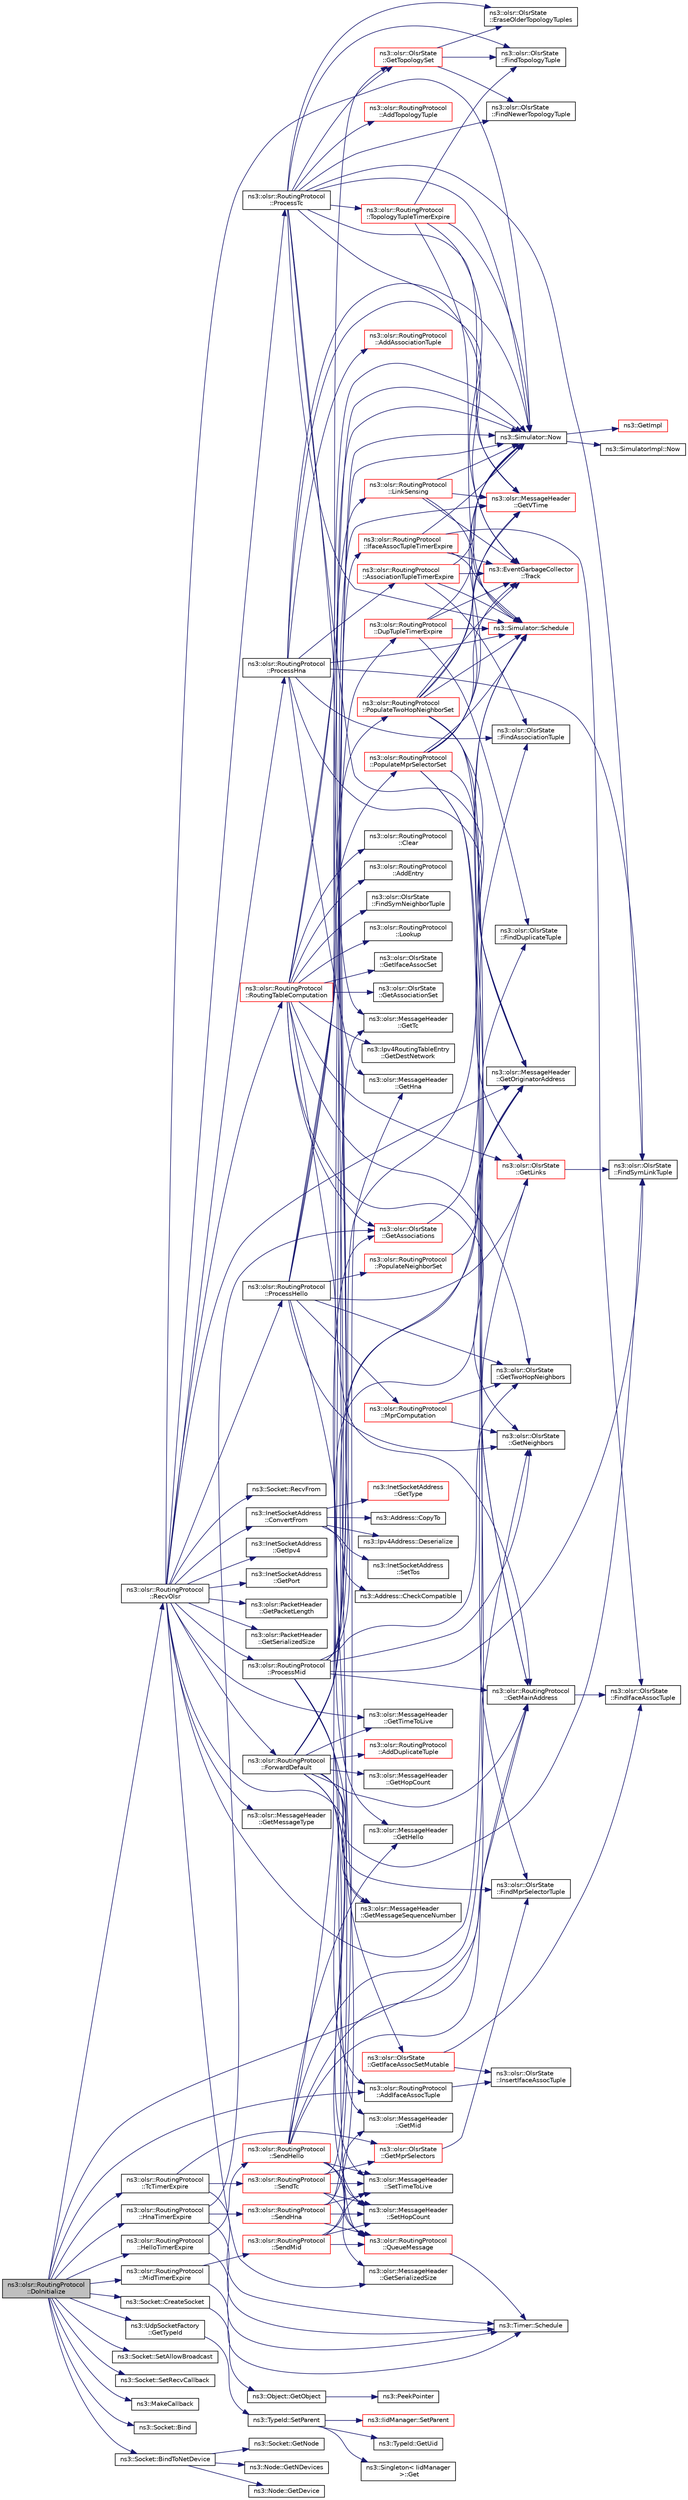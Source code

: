 digraph "ns3::olsr::RoutingProtocol::DoInitialize"
{
  edge [fontname="Helvetica",fontsize="10",labelfontname="Helvetica",labelfontsize="10"];
  node [fontname="Helvetica",fontsize="10",shape=record];
  rankdir="LR";
  Node1 [label="ns3::olsr::RoutingProtocol\l::DoInitialize",height=0.2,width=0.4,color="black", fillcolor="grey75", style="filled", fontcolor="black"];
  Node1 -> Node2 [color="midnightblue",fontsize="10",style="solid"];
  Node2 [label="ns3::olsr::RoutingProtocol\l::AddIfaceAssocTuple",height=0.2,width=0.4,color="black", fillcolor="white", style="filled",URL="$d6/dbb/classns3_1_1olsr_1_1RoutingProtocol.html#a727294984dac11244bf1e92baa141934",tooltip="Adds an interface association tuple to the Interface Association Set. "];
  Node2 -> Node3 [color="midnightblue",fontsize="10",style="solid"];
  Node3 [label="ns3::olsr::OlsrState\l::InsertIfaceAssocTuple",height=0.2,width=0.4,color="black", fillcolor="white", style="filled",URL="$d1/d02/classns3_1_1olsr_1_1OlsrState.html#adfa9fad0b607bb12e917b4498d1f4547"];
  Node1 -> Node4 [color="midnightblue",fontsize="10",style="solid"];
  Node4 [label="ns3::olsr::RoutingProtocol\l::GetMainAddress",height=0.2,width=0.4,color="black", fillcolor="white", style="filled",URL="$d6/dbb/classns3_1_1olsr_1_1RoutingProtocol.html#ae01451170fb389d322b33ed6d954f460",tooltip="Gets the main address associated with a given interface address. "];
  Node4 -> Node5 [color="midnightblue",fontsize="10",style="solid"];
  Node5 [label="ns3::olsr::OlsrState\l::FindIfaceAssocTuple",height=0.2,width=0.4,color="black", fillcolor="white", style="filled",URL="$d1/d02/classns3_1_1olsr_1_1OlsrState.html#a35a68caeae507605f294290967216d50"];
  Node1 -> Node6 [color="midnightblue",fontsize="10",style="solid"];
  Node6 [label="ns3::Socket::CreateSocket",height=0.2,width=0.4,color="black", fillcolor="white", style="filled",URL="$d9/df2/classns3_1_1Socket.html#ad448a62bb50ad3dbac59c879a885a8d2"];
  Node6 -> Node7 [color="midnightblue",fontsize="10",style="solid"];
  Node7 [label="ns3::Object::GetObject",height=0.2,width=0.4,color="black", fillcolor="white", style="filled",URL="$d9/d77/classns3_1_1Object.html#a13e18c00017096c8381eb651d5bd0783"];
  Node7 -> Node8 [color="midnightblue",fontsize="10",style="solid"];
  Node8 [label="ns3::PeekPointer",height=0.2,width=0.4,color="black", fillcolor="white", style="filled",URL="$d7/d2e/namespacens3.html#af2a7557fe9afdd98d8f6f8f6e412cf5a"];
  Node1 -> Node9 [color="midnightblue",fontsize="10",style="solid"];
  Node9 [label="ns3::UdpSocketFactory\l::GetTypeId",height=0.2,width=0.4,color="black", fillcolor="white", style="filled",URL="$d4/d5a/classns3_1_1UdpSocketFactory.html#ad5b47e944de8861e3dc2b6de1ccbdf5b",tooltip="Get the type ID. "];
  Node9 -> Node10 [color="midnightblue",fontsize="10",style="solid"];
  Node10 [label="ns3::TypeId::SetParent",height=0.2,width=0.4,color="black", fillcolor="white", style="filled",URL="$d6/d11/classns3_1_1TypeId.html#abaaca67ab7d2471067e7c275df0f7309"];
  Node10 -> Node11 [color="midnightblue",fontsize="10",style="solid"];
  Node11 [label="ns3::TypeId::GetUid",height=0.2,width=0.4,color="black", fillcolor="white", style="filled",URL="$d6/d11/classns3_1_1TypeId.html#acd3e41de6340d06299f4fd63e2ed8da0"];
  Node10 -> Node12 [color="midnightblue",fontsize="10",style="solid"];
  Node12 [label="ns3::Singleton\< IidManager\l \>::Get",height=0.2,width=0.4,color="black", fillcolor="white", style="filled",URL="$d8/d77/classns3_1_1Singleton.html#a80a2cd3c25a27ea72add7a9f7a141ffa"];
  Node10 -> Node13 [color="midnightblue",fontsize="10",style="solid"];
  Node13 [label="ns3::IidManager::SetParent",height=0.2,width=0.4,color="red", fillcolor="white", style="filled",URL="$d4/d1c/classns3_1_1IidManager.html#a4042931260554c907699367b6811426f"];
  Node1 -> Node14 [color="midnightblue",fontsize="10",style="solid"];
  Node14 [label="ns3::Socket::SetAllowBroadcast",height=0.2,width=0.4,color="black", fillcolor="white", style="filled",URL="$d9/df2/classns3_1_1Socket.html#a32b4fa27b732a63207c8d9054a817ed5",tooltip="Configure whether broadcast datagram transmissions are allowed. "];
  Node1 -> Node15 [color="midnightblue",fontsize="10",style="solid"];
  Node15 [label="ns3::Socket::SetRecvCallback",height=0.2,width=0.4,color="black", fillcolor="white", style="filled",URL="$d9/df2/classns3_1_1Socket.html#a243f7835ef1a85f9270fd3577e3a40da",tooltip="Notify application when new data is available to be read. "];
  Node1 -> Node16 [color="midnightblue",fontsize="10",style="solid"];
  Node16 [label="ns3::MakeCallback",height=0.2,width=0.4,color="black", fillcolor="white", style="filled",URL="$dd/de0/group__makecallbackmemptr.html#ga9376283685aa99d204048d6a4b7610a4"];
  Node1 -> Node17 [color="midnightblue",fontsize="10",style="solid"];
  Node17 [label="ns3::olsr::RoutingProtocol\l::RecvOlsr",height=0.2,width=0.4,color="black", fillcolor="white", style="filled",URL="$d6/dbb/classns3_1_1olsr_1_1RoutingProtocol.html#afa449e39488b5c03609960e66553490e"];
  Node17 -> Node18 [color="midnightblue",fontsize="10",style="solid"];
  Node18 [label="ns3::Socket::RecvFrom",height=0.2,width=0.4,color="black", fillcolor="white", style="filled",URL="$d9/df2/classns3_1_1Socket.html#af22378d7af9a2745a9eada20210da215",tooltip="Read a single packet from the socket and retrieve the sender address. "];
  Node17 -> Node19 [color="midnightblue",fontsize="10",style="solid"];
  Node19 [label="ns3::InetSocketAddress\l::ConvertFrom",height=0.2,width=0.4,color="black", fillcolor="white", style="filled",URL="$d0/dfc/classns3_1_1InetSocketAddress.html#ade776b1109e7b9a7be0b22ced49931e3",tooltip="Returns an InetSocketAddress which corresponds to the input Address. "];
  Node19 -> Node20 [color="midnightblue",fontsize="10",style="solid"];
  Node20 [label="ns3::Address::CheckCompatible",height=0.2,width=0.4,color="black", fillcolor="white", style="filled",URL="$d2/d5f/classns3_1_1Address.html#a38688466338cf075e21fe45f7207c51f"];
  Node19 -> Node21 [color="midnightblue",fontsize="10",style="solid"];
  Node21 [label="ns3::InetSocketAddress\l::GetType",height=0.2,width=0.4,color="red", fillcolor="white", style="filled",URL="$d0/dfc/classns3_1_1InetSocketAddress.html#ae194de8f5f1884e3b755179891d20bba",tooltip="Get the underlying address type (automatically assigned). "];
  Node19 -> Node22 [color="midnightblue",fontsize="10",style="solid"];
  Node22 [label="ns3::Address::CopyTo",height=0.2,width=0.4,color="black", fillcolor="white", style="filled",URL="$d2/d5f/classns3_1_1Address.html#a6d2f5089f145dc5ce1e20abc263d511d",tooltip="Copy the address bytes into a buffer. "];
  Node19 -> Node23 [color="midnightblue",fontsize="10",style="solid"];
  Node23 [label="ns3::Ipv4Address::Deserialize",height=0.2,width=0.4,color="black", fillcolor="white", style="filled",URL="$de/d55/classns3_1_1Ipv4Address.html#ac6e205258d95465ce51c148e51590760"];
  Node19 -> Node24 [color="midnightblue",fontsize="10",style="solid"];
  Node24 [label="ns3::InetSocketAddress\l::SetTos",height=0.2,width=0.4,color="black", fillcolor="white", style="filled",URL="$d0/dfc/classns3_1_1InetSocketAddress.html#a574001030dfb21d2963b2b4da081889d"];
  Node17 -> Node25 [color="midnightblue",fontsize="10",style="solid"];
  Node25 [label="ns3::InetSocketAddress\l::GetIpv4",height=0.2,width=0.4,color="black", fillcolor="white", style="filled",URL="$d0/dfc/classns3_1_1InetSocketAddress.html#a925d5288448467062884ce0363a63658"];
  Node17 -> Node26 [color="midnightblue",fontsize="10",style="solid"];
  Node26 [label="ns3::InetSocketAddress\l::GetPort",height=0.2,width=0.4,color="black", fillcolor="white", style="filled",URL="$d0/dfc/classns3_1_1InetSocketAddress.html#ac1d62cfd1075b36df273b382c5bd3e14"];
  Node17 -> Node27 [color="midnightblue",fontsize="10",style="solid"];
  Node27 [label="ns3::olsr::PacketHeader\l::GetPacketLength",height=0.2,width=0.4,color="black", fillcolor="white", style="filled",URL="$d1/dc3/classns3_1_1olsr_1_1PacketHeader.html#a20586d2cda90b9a145ac3d8f4c9d7dd0"];
  Node17 -> Node28 [color="midnightblue",fontsize="10",style="solid"];
  Node28 [label="ns3::olsr::PacketHeader\l::GetSerializedSize",height=0.2,width=0.4,color="black", fillcolor="white", style="filled",URL="$d1/dc3/classns3_1_1olsr_1_1PacketHeader.html#a58cc1688d4066443fc35384877dc79da"];
  Node17 -> Node29 [color="midnightblue",fontsize="10",style="solid"];
  Node29 [label="ns3::olsr::MessageHeader\l::GetSerializedSize",height=0.2,width=0.4,color="black", fillcolor="white", style="filled",URL="$d3/db7/classns3_1_1olsr_1_1MessageHeader.html#a37bd1eab7a239630524908b49f237313"];
  Node17 -> Node30 [color="midnightblue",fontsize="10",style="solid"];
  Node30 [label="ns3::olsr::MessageHeader\l::GetMessageType",height=0.2,width=0.4,color="black", fillcolor="white", style="filled",URL="$d3/db7/classns3_1_1olsr_1_1MessageHeader.html#af8c5ea03e22de1daaa3a9387f2e4c6bc"];
  Node17 -> Node31 [color="midnightblue",fontsize="10",style="solid"];
  Node31 [label="ns3::olsr::MessageHeader\l::GetTimeToLive",height=0.2,width=0.4,color="black", fillcolor="white", style="filled",URL="$d3/db7/classns3_1_1olsr_1_1MessageHeader.html#a44081946d19ba6a67f0c259bdee41522"];
  Node17 -> Node32 [color="midnightblue",fontsize="10",style="solid"];
  Node32 [label="ns3::olsr::MessageHeader\l::GetOriginatorAddress",height=0.2,width=0.4,color="black", fillcolor="white", style="filled",URL="$d3/db7/classns3_1_1olsr_1_1MessageHeader.html#a5d51b2366837c88813d615c02a9093be"];
  Node17 -> Node33 [color="midnightblue",fontsize="10",style="solid"];
  Node33 [label="ns3::olsr::OlsrState\l::FindDuplicateTuple",height=0.2,width=0.4,color="black", fillcolor="white", style="filled",URL="$d1/d02/classns3_1_1olsr_1_1OlsrState.html#ab00d5bb24a075329d19cf44af31524d1"];
  Node17 -> Node34 [color="midnightblue",fontsize="10",style="solid"];
  Node34 [label="ns3::olsr::MessageHeader\l::GetMessageSequenceNumber",height=0.2,width=0.4,color="black", fillcolor="white", style="filled",URL="$d3/db7/classns3_1_1olsr_1_1MessageHeader.html#a6929fef15c2e8ddbd17fb1b24253f43e"];
  Node17 -> Node35 [color="midnightblue",fontsize="10",style="solid"];
  Node35 [label="ns3::Simulator::Now",height=0.2,width=0.4,color="black", fillcolor="white", style="filled",URL="$d7/deb/classns3_1_1Simulator.html#ac3178fa975b419f7875e7105be122800"];
  Node35 -> Node36 [color="midnightblue",fontsize="10",style="solid"];
  Node36 [label="ns3::GetImpl",height=0.2,width=0.4,color="red", fillcolor="white", style="filled",URL="$d4/d8b/group__simulator.html#ga42eb4eddad41528d4d99794a3dae3fd0",tooltip="Get the SimulatorImpl singleton. "];
  Node35 -> Node37 [color="midnightblue",fontsize="10",style="solid"];
  Node37 [label="ns3::SimulatorImpl::Now",height=0.2,width=0.4,color="black", fillcolor="white", style="filled",URL="$d2/d19/classns3_1_1SimulatorImpl.html#aa516c50060846adc6fd316e83ef0797c"];
  Node17 -> Node38 [color="midnightblue",fontsize="10",style="solid"];
  Node38 [label="ns3::olsr::RoutingProtocol\l::ProcessHello",height=0.2,width=0.4,color="black", fillcolor="white", style="filled",URL="$d6/dbb/classns3_1_1olsr_1_1RoutingProtocol.html#a9518c29e8994234ead40d408498237ce",tooltip="Processes a HELLO message following {3626} specification. "];
  Node38 -> Node39 [color="midnightblue",fontsize="10",style="solid"];
  Node39 [label="ns3::olsr::MessageHeader\l::GetHello",height=0.2,width=0.4,color="black", fillcolor="white", style="filled",URL="$d3/db7/classns3_1_1olsr_1_1MessageHeader.html#a2790f1e5dacd87e358cf9ee9e8725dc5"];
  Node38 -> Node40 [color="midnightblue",fontsize="10",style="solid"];
  Node40 [label="ns3::olsr::RoutingProtocol\l::LinkSensing",height=0.2,width=0.4,color="red", fillcolor="white", style="filled",URL="$d6/dbb/classns3_1_1olsr_1_1RoutingProtocol.html#a2a23a0fd6fa714fef6613afd3f5bc1d2",tooltip="Updates Link Set according to a new received HELLO message (following {3626} specification). Neighbor Set is also updated if needed. "];
  Node40 -> Node35 [color="midnightblue",fontsize="10",style="solid"];
  Node40 -> Node41 [color="midnightblue",fontsize="10",style="solid"];
  Node41 [label="ns3::olsr::MessageHeader\l::GetVTime",height=0.2,width=0.4,color="red", fillcolor="white", style="filled",URL="$d3/db7/classns3_1_1olsr_1_1MessageHeader.html#a8fd4d4a40d2ca38b7029b90877afd8c2"];
  Node40 -> Node42 [color="midnightblue",fontsize="10",style="solid"];
  Node42 [label="ns3::EventGarbageCollector\l::Track",height=0.2,width=0.4,color="red", fillcolor="white", style="filled",URL="$df/d4e/classns3_1_1EventGarbageCollector.html#a4f26a1f6e9a09e648eb31b46acd85144",tooltip="Tracks a new event. "];
  Node40 -> Node43 [color="midnightblue",fontsize="10",style="solid"];
  Node43 [label="ns3::Simulator::Schedule",height=0.2,width=0.4,color="red", fillcolor="white", style="filled",URL="$d7/deb/classns3_1_1Simulator.html#a671882c894a08af4a5e91181bf1eec13"];
  Node38 -> Node44 [color="midnightblue",fontsize="10",style="solid"];
  Node44 [label="ns3::olsr::OlsrState\l::GetLinks",height=0.2,width=0.4,color="red", fillcolor="white", style="filled",URL="$d1/d02/classns3_1_1olsr_1_1OlsrState.html#a1d8f1a95165973f05e3fd1ff0d76fbda"];
  Node44 -> Node45 [color="midnightblue",fontsize="10",style="solid"];
  Node45 [label="ns3::olsr::OlsrState\l::FindSymLinkTuple",height=0.2,width=0.4,color="black", fillcolor="white", style="filled",URL="$d1/d02/classns3_1_1olsr_1_1OlsrState.html#a5005529fbbd5fa4a015591a93d715890"];
  Node38 -> Node35 [color="midnightblue",fontsize="10",style="solid"];
  Node38 -> Node46 [color="midnightblue",fontsize="10",style="solid"];
  Node46 [label="ns3::olsr::OlsrState\l::GetNeighbors",height=0.2,width=0.4,color="black", fillcolor="white", style="filled",URL="$d1/d02/classns3_1_1olsr_1_1OlsrState.html#a82d5882ca3fdb93a9c1110c6f176c03c"];
  Node38 -> Node47 [color="midnightblue",fontsize="10",style="solid"];
  Node47 [label="ns3::olsr::RoutingProtocol\l::PopulateNeighborSet",height=0.2,width=0.4,color="red", fillcolor="white", style="filled",URL="$d6/dbb/classns3_1_1olsr_1_1RoutingProtocol.html#a9a9cccf9682782a0b95539862b4e6b53",tooltip="Updates the Neighbor Set according to the information contained in a new received HELLO message (foll..."];
  Node47 -> Node32 [color="midnightblue",fontsize="10",style="solid"];
  Node38 -> Node48 [color="midnightblue",fontsize="10",style="solid"];
  Node48 [label="ns3::olsr::RoutingProtocol\l::PopulateTwoHopNeighborSet",height=0.2,width=0.4,color="red", fillcolor="white", style="filled",URL="$d6/dbb/classns3_1_1olsr_1_1RoutingProtocol.html#a4a8eb48c32cebfa630bb7168882faa26",tooltip="Updates the 2-hop Neighbor Set according to the information contained in a new received HELLO message..."];
  Node48 -> Node35 [color="midnightblue",fontsize="10",style="solid"];
  Node48 -> Node44 [color="midnightblue",fontsize="10",style="solid"];
  Node48 -> Node4 [color="midnightblue",fontsize="10",style="solid"];
  Node48 -> Node32 [color="midnightblue",fontsize="10",style="solid"];
  Node48 -> Node41 [color="midnightblue",fontsize="10",style="solid"];
  Node48 -> Node42 [color="midnightblue",fontsize="10",style="solid"];
  Node48 -> Node43 [color="midnightblue",fontsize="10",style="solid"];
  Node38 -> Node49 [color="midnightblue",fontsize="10",style="solid"];
  Node49 [label="ns3::olsr::OlsrState\l::GetTwoHopNeighbors",height=0.2,width=0.4,color="black", fillcolor="white", style="filled",URL="$d1/d02/classns3_1_1olsr_1_1OlsrState.html#ab03738874d0d785b770beef6dc9c2e1a"];
  Node38 -> Node50 [color="midnightblue",fontsize="10",style="solid"];
  Node50 [label="ns3::olsr::RoutingProtocol\l::MprComputation",height=0.2,width=0.4,color="red", fillcolor="white", style="filled",URL="$d6/dbb/classns3_1_1olsr_1_1RoutingProtocol.html#a947ab35f39d191ed51d3fbb7c1cc282c",tooltip="Computates MPR set of a node following {3626} hints. "];
  Node50 -> Node46 [color="midnightblue",fontsize="10",style="solid"];
  Node50 -> Node49 [color="midnightblue",fontsize="10",style="solid"];
  Node38 -> Node51 [color="midnightblue",fontsize="10",style="solid"];
  Node51 [label="ns3::olsr::RoutingProtocol\l::PopulateMprSelectorSet",height=0.2,width=0.4,color="red", fillcolor="white", style="filled",URL="$d6/dbb/classns3_1_1olsr_1_1RoutingProtocol.html#a56bce0e7794315308e10e5fd1343cfaf",tooltip="Updates the MPR Selector Set according to the information contained in a new received HELLO message (..."];
  Node51 -> Node35 [color="midnightblue",fontsize="10",style="solid"];
  Node51 -> Node4 [color="midnightblue",fontsize="10",style="solid"];
  Node51 -> Node52 [color="midnightblue",fontsize="10",style="solid"];
  Node52 [label="ns3::olsr::OlsrState\l::FindMprSelectorTuple",height=0.2,width=0.4,color="black", fillcolor="white", style="filled",URL="$d1/d02/classns3_1_1olsr_1_1OlsrState.html#a81bb1e9642f6b840094d199d3654b984"];
  Node51 -> Node32 [color="midnightblue",fontsize="10",style="solid"];
  Node51 -> Node41 [color="midnightblue",fontsize="10",style="solid"];
  Node51 -> Node42 [color="midnightblue",fontsize="10",style="solid"];
  Node51 -> Node43 [color="midnightblue",fontsize="10",style="solid"];
  Node17 -> Node53 [color="midnightblue",fontsize="10",style="solid"];
  Node53 [label="ns3::olsr::RoutingProtocol\l::ProcessTc",height=0.2,width=0.4,color="black", fillcolor="white", style="filled",URL="$d6/dbb/classns3_1_1olsr_1_1RoutingProtocol.html#a5087b5cbf87313f1073341aebc9ced27",tooltip="Processes a TC message following {3626} specification. "];
  Node53 -> Node54 [color="midnightblue",fontsize="10",style="solid"];
  Node54 [label="ns3::olsr::MessageHeader\l::GetTc",height=0.2,width=0.4,color="black", fillcolor="white", style="filled",URL="$d3/db7/classns3_1_1olsr_1_1MessageHeader.html#a468581c0f6cf0056a096c020cb6db604"];
  Node53 -> Node35 [color="midnightblue",fontsize="10",style="solid"];
  Node53 -> Node45 [color="midnightblue",fontsize="10",style="solid"];
  Node53 -> Node55 [color="midnightblue",fontsize="10",style="solid"];
  Node55 [label="ns3::olsr::OlsrState\l::FindNewerTopologyTuple",height=0.2,width=0.4,color="black", fillcolor="white", style="filled",URL="$d1/d02/classns3_1_1olsr_1_1OlsrState.html#a6d2971e517b703daede2df48ff3ece15"];
  Node53 -> Node32 [color="midnightblue",fontsize="10",style="solid"];
  Node53 -> Node56 [color="midnightblue",fontsize="10",style="solid"];
  Node56 [label="ns3::olsr::OlsrState\l::EraseOlderTopologyTuples",height=0.2,width=0.4,color="black", fillcolor="white", style="filled",URL="$d1/d02/classns3_1_1olsr_1_1OlsrState.html#ae5a0a2833e66d8e0df0315502e2d7acb"];
  Node53 -> Node57 [color="midnightblue",fontsize="10",style="solid"];
  Node57 [label="ns3::olsr::OlsrState\l::FindTopologyTuple",height=0.2,width=0.4,color="black", fillcolor="white", style="filled",URL="$d1/d02/classns3_1_1olsr_1_1OlsrState.html#a9f2882a2443c4bbcaeea3e92d178b960"];
  Node53 -> Node41 [color="midnightblue",fontsize="10",style="solid"];
  Node53 -> Node58 [color="midnightblue",fontsize="10",style="solid"];
  Node58 [label="ns3::olsr::RoutingProtocol\l::AddTopologyTuple",height=0.2,width=0.4,color="red", fillcolor="white", style="filled",URL="$d6/dbb/classns3_1_1olsr_1_1RoutingProtocol.html#a4c151dc96f3b7208d03be261a2ada627",tooltip="Adds a topology tuple to the Topology Set. "];
  Node53 -> Node42 [color="midnightblue",fontsize="10",style="solid"];
  Node53 -> Node43 [color="midnightblue",fontsize="10",style="solid"];
  Node53 -> Node59 [color="midnightblue",fontsize="10",style="solid"];
  Node59 [label="ns3::olsr::RoutingProtocol\l::TopologyTupleTimerExpire",height=0.2,width=0.4,color="red", fillcolor="white", style="filled",URL="$d6/dbb/classns3_1_1olsr_1_1RoutingProtocol.html#a9200f9b5d45ca2eacf92027ca0355182",tooltip="Removes topology tuple_ if expired. Else the timer is rescheduled to expire at tuple_->time(). "];
  Node59 -> Node57 [color="midnightblue",fontsize="10",style="solid"];
  Node59 -> Node35 [color="midnightblue",fontsize="10",style="solid"];
  Node59 -> Node42 [color="midnightblue",fontsize="10",style="solid"];
  Node59 -> Node43 [color="midnightblue",fontsize="10",style="solid"];
  Node53 -> Node60 [color="midnightblue",fontsize="10",style="solid"];
  Node60 [label="ns3::olsr::OlsrState\l::GetTopologySet",height=0.2,width=0.4,color="red", fillcolor="white", style="filled",URL="$d1/d02/classns3_1_1olsr_1_1OlsrState.html#a2ca307d08ead8410b13ab05ec073b45a"];
  Node60 -> Node57 [color="midnightblue",fontsize="10",style="solid"];
  Node60 -> Node55 [color="midnightblue",fontsize="10",style="solid"];
  Node60 -> Node56 [color="midnightblue",fontsize="10",style="solid"];
  Node17 -> Node61 [color="midnightblue",fontsize="10",style="solid"];
  Node61 [label="ns3::olsr::RoutingProtocol\l::ProcessMid",height=0.2,width=0.4,color="black", fillcolor="white", style="filled",URL="$d6/dbb/classns3_1_1olsr_1_1RoutingProtocol.html#a88dd2a9e226e50034c548787d9d529f3",tooltip="Processes a MID message following {3626} specification. "];
  Node61 -> Node62 [color="midnightblue",fontsize="10",style="solid"];
  Node62 [label="ns3::olsr::MessageHeader\l::GetMid",height=0.2,width=0.4,color="black", fillcolor="white", style="filled",URL="$d3/db7/classns3_1_1olsr_1_1MessageHeader.html#adac2777d37a493ffc7b1622f3d9fe566"];
  Node61 -> Node35 [color="midnightblue",fontsize="10",style="solid"];
  Node61 -> Node45 [color="midnightblue",fontsize="10",style="solid"];
  Node61 -> Node63 [color="midnightblue",fontsize="10",style="solid"];
  Node63 [label="ns3::olsr::OlsrState\l::GetIfaceAssocSetMutable",height=0.2,width=0.4,color="red", fillcolor="white", style="filled",URL="$d1/d02/classns3_1_1olsr_1_1OlsrState.html#aff6a1f0bac684ac28ea0bed037cc7ef2"];
  Node63 -> Node5 [color="midnightblue",fontsize="10",style="solid"];
  Node63 -> Node3 [color="midnightblue",fontsize="10",style="solid"];
  Node61 -> Node32 [color="midnightblue",fontsize="10",style="solid"];
  Node61 -> Node41 [color="midnightblue",fontsize="10",style="solid"];
  Node61 -> Node2 [color="midnightblue",fontsize="10",style="solid"];
  Node61 -> Node43 [color="midnightblue",fontsize="10",style="solid"];
  Node61 -> Node64 [color="midnightblue",fontsize="10",style="solid"];
  Node64 [label="ns3::olsr::RoutingProtocol\l::IfaceAssocTupleTimerExpire",height=0.2,width=0.4,color="red", fillcolor="white", style="filled",URL="$d6/dbb/classns3_1_1olsr_1_1RoutingProtocol.html#af93aa9d349c1be0aef8401d2e4189d4c",tooltip="Removes interface association tuple_ if expired. Else the timer is rescheduled to expire at tuple_->t..."];
  Node64 -> Node5 [color="midnightblue",fontsize="10",style="solid"];
  Node64 -> Node35 [color="midnightblue",fontsize="10",style="solid"];
  Node64 -> Node42 [color="midnightblue",fontsize="10",style="solid"];
  Node64 -> Node43 [color="midnightblue",fontsize="10",style="solid"];
  Node61 -> Node46 [color="midnightblue",fontsize="10",style="solid"];
  Node61 -> Node4 [color="midnightblue",fontsize="10",style="solid"];
  Node61 -> Node49 [color="midnightblue",fontsize="10",style="solid"];
  Node17 -> Node65 [color="midnightblue",fontsize="10",style="solid"];
  Node65 [label="ns3::olsr::RoutingProtocol\l::ProcessHna",height=0.2,width=0.4,color="black", fillcolor="white", style="filled",URL="$d6/dbb/classns3_1_1olsr_1_1RoutingProtocol.html#ab384b31d2faae5b64952052a7eb4eed2",tooltip="Processes a HNA message following {3626} specification. "];
  Node65 -> Node66 [color="midnightblue",fontsize="10",style="solid"];
  Node66 [label="ns3::olsr::MessageHeader\l::GetHna",height=0.2,width=0.4,color="black", fillcolor="white", style="filled",URL="$d3/db7/classns3_1_1olsr_1_1MessageHeader.html#ad3d78aa0e85df2e1a8a62abe280049ff"];
  Node65 -> Node35 [color="midnightblue",fontsize="10",style="solid"];
  Node65 -> Node45 [color="midnightblue",fontsize="10",style="solid"];
  Node65 -> Node67 [color="midnightblue",fontsize="10",style="solid"];
  Node67 [label="ns3::olsr::OlsrState\l::FindAssociationTuple",height=0.2,width=0.4,color="black", fillcolor="white", style="filled",URL="$d1/d02/classns3_1_1olsr_1_1OlsrState.html#aa399ca44ad27907342350710d1904b84"];
  Node65 -> Node32 [color="midnightblue",fontsize="10",style="solid"];
  Node65 -> Node41 [color="midnightblue",fontsize="10",style="solid"];
  Node65 -> Node68 [color="midnightblue",fontsize="10",style="solid"];
  Node68 [label="ns3::olsr::RoutingProtocol\l::AddAssociationTuple",height=0.2,width=0.4,color="red", fillcolor="white", style="filled",URL="$d6/dbb/classns3_1_1olsr_1_1RoutingProtocol.html#ad6e926e46d787847b63433a0b9072553",tooltip="Adds a host network association tuple to the Association Set. "];
  Node65 -> Node43 [color="midnightblue",fontsize="10",style="solid"];
  Node65 -> Node69 [color="midnightblue",fontsize="10",style="solid"];
  Node69 [label="ns3::olsr::RoutingProtocol\l::AssociationTupleTimerExpire",height=0.2,width=0.4,color="red", fillcolor="white", style="filled",URL="$d6/dbb/classns3_1_1olsr_1_1RoutingProtocol.html#a60b5814cf05807e207ac9ebe1f6d90b6",tooltip="Removes association tuple_ if expired. Else timer is rescheduled to expire at tuple_->time(). "];
  Node69 -> Node67 [color="midnightblue",fontsize="10",style="solid"];
  Node69 -> Node35 [color="midnightblue",fontsize="10",style="solid"];
  Node69 -> Node42 [color="midnightblue",fontsize="10",style="solid"];
  Node69 -> Node43 [color="midnightblue",fontsize="10",style="solid"];
  Node17 -> Node70 [color="midnightblue",fontsize="10",style="solid"];
  Node70 [label="ns3::olsr::RoutingProtocol\l::ForwardDefault",height=0.2,width=0.4,color="black", fillcolor="white", style="filled",URL="$d6/dbb/classns3_1_1olsr_1_1RoutingProtocol.html#ac918fb6674847bee76fedaf16e15ba44",tooltip="OLSR&#39;s default forwarding algorithm. "];
  Node70 -> Node35 [color="midnightblue",fontsize="10",style="solid"];
  Node70 -> Node45 [color="midnightblue",fontsize="10",style="solid"];
  Node70 -> Node32 [color="midnightblue",fontsize="10",style="solid"];
  Node70 -> Node31 [color="midnightblue",fontsize="10",style="solid"];
  Node70 -> Node52 [color="midnightblue",fontsize="10",style="solid"];
  Node70 -> Node4 [color="midnightblue",fontsize="10",style="solid"];
  Node70 -> Node71 [color="midnightblue",fontsize="10",style="solid"];
  Node71 [label="ns3::olsr::MessageHeader\l::SetTimeToLive",height=0.2,width=0.4,color="black", fillcolor="white", style="filled",URL="$d3/db7/classns3_1_1olsr_1_1MessageHeader.html#ad3d378b9f0d2f6f2aaa7f506d435b128"];
  Node70 -> Node72 [color="midnightblue",fontsize="10",style="solid"];
  Node72 [label="ns3::olsr::MessageHeader\l::SetHopCount",height=0.2,width=0.4,color="black", fillcolor="white", style="filled",URL="$d3/db7/classns3_1_1olsr_1_1MessageHeader.html#a1af1283fd682d7d821b6f0f5545aa628"];
  Node70 -> Node73 [color="midnightblue",fontsize="10",style="solid"];
  Node73 [label="ns3::olsr::MessageHeader\l::GetHopCount",height=0.2,width=0.4,color="black", fillcolor="white", style="filled",URL="$d3/db7/classns3_1_1olsr_1_1MessageHeader.html#a9f16c98696939e4396701937f86341a6"];
  Node70 -> Node74 [color="midnightblue",fontsize="10",style="solid"];
  Node74 [label="ns3::olsr::RoutingProtocol\l::QueueMessage",height=0.2,width=0.4,color="red", fillcolor="white", style="filled",URL="$d6/dbb/classns3_1_1olsr_1_1RoutingProtocol.html#a206c7c0bba382cba1ac50d11a7df88f3",tooltip="Enques an OLSR message which will be sent with a delay of (0, delay]. "];
  Node74 -> Node75 [color="midnightblue",fontsize="10",style="solid"];
  Node75 [label="ns3::Timer::Schedule",height=0.2,width=0.4,color="black", fillcolor="white", style="filled",URL="$d0/d3e/classns3_1_1Timer.html#ac3345d696887578f518b19f359f7f94b"];
  Node70 -> Node34 [color="midnightblue",fontsize="10",style="solid"];
  Node70 -> Node76 [color="midnightblue",fontsize="10",style="solid"];
  Node76 [label="ns3::olsr::RoutingProtocol\l::AddDuplicateTuple",height=0.2,width=0.4,color="red", fillcolor="white", style="filled",URL="$d6/dbb/classns3_1_1olsr_1_1RoutingProtocol.html#ad863ed4e771bfe7ee021892ddacd2691",tooltip="Adds a duplicate tuple to the Duplicate Set. "];
  Node70 -> Node43 [color="midnightblue",fontsize="10",style="solid"];
  Node70 -> Node77 [color="midnightblue",fontsize="10",style="solid"];
  Node77 [label="ns3::olsr::RoutingProtocol\l::DupTupleTimerExpire",height=0.2,width=0.4,color="red", fillcolor="white", style="filled",URL="$d6/dbb/classns3_1_1olsr_1_1RoutingProtocol.html#a78f4aad4a5597ab60fa913e917eabbec",tooltip="Removes tuple if expired. Else timer is rescheduled to expire at tuple.expirationTime. "];
  Node77 -> Node33 [color="midnightblue",fontsize="10",style="solid"];
  Node77 -> Node35 [color="midnightblue",fontsize="10",style="solid"];
  Node77 -> Node42 [color="midnightblue",fontsize="10",style="solid"];
  Node77 -> Node43 [color="midnightblue",fontsize="10",style="solid"];
  Node17 -> Node78 [color="midnightblue",fontsize="10",style="solid"];
  Node78 [label="ns3::olsr::RoutingProtocol\l::RoutingTableComputation",height=0.2,width=0.4,color="red", fillcolor="white", style="filled",URL="$d6/dbb/classns3_1_1olsr_1_1RoutingProtocol.html#a69fcd3b690fbf6e2b46735145cecfe3e",tooltip="Creates the routing table of the node following {3626} hints. "];
  Node78 -> Node35 [color="midnightblue",fontsize="10",style="solid"];
  Node78 -> Node79 [color="midnightblue",fontsize="10",style="solid"];
  Node79 [label="ns3::olsr::RoutingProtocol\l::Clear",height=0.2,width=0.4,color="black", fillcolor="white", style="filled",URL="$d6/dbb/classns3_1_1olsr_1_1RoutingProtocol.html#a91a0babaefcd493c649fceb4fb1a2e60",tooltip="Clears the routing table and frees the memory assigned to each one of its entries. "];
  Node78 -> Node46 [color="midnightblue",fontsize="10",style="solid"];
  Node78 -> Node44 [color="midnightblue",fontsize="10",style="solid"];
  Node78 -> Node4 [color="midnightblue",fontsize="10",style="solid"];
  Node78 -> Node80 [color="midnightblue",fontsize="10",style="solid"];
  Node80 [label="ns3::olsr::RoutingProtocol\l::AddEntry",height=0.2,width=0.4,color="black", fillcolor="white", style="filled",URL="$d6/dbb/classns3_1_1olsr_1_1RoutingProtocol.html#a6ddb7dd3a6584b7d88dc5a41a61b1494",tooltip="Adds a new entry into the routing table. "];
  Node78 -> Node49 [color="midnightblue",fontsize="10",style="solid"];
  Node78 -> Node81 [color="midnightblue",fontsize="10",style="solid"];
  Node81 [label="ns3::olsr::OlsrState\l::FindSymNeighborTuple",height=0.2,width=0.4,color="black", fillcolor="white", style="filled",URL="$d1/d02/classns3_1_1olsr_1_1OlsrState.html#aa26af34492ae406f145c53bd189ed7fb"];
  Node78 -> Node82 [color="midnightblue",fontsize="10",style="solid"];
  Node82 [label="ns3::olsr::RoutingProtocol\l::Lookup",height=0.2,width=0.4,color="black", fillcolor="white", style="filled",URL="$d6/dbb/classns3_1_1olsr_1_1RoutingProtocol.html#a514bf401454b233af509476fc3fd5d6b",tooltip="Looks up an entry for the specified destination address. "];
  Node78 -> Node60 [color="midnightblue",fontsize="10",style="solid"];
  Node78 -> Node83 [color="midnightblue",fontsize="10",style="solid"];
  Node83 [label="ns3::olsr::OlsrState\l::GetIfaceAssocSet",height=0.2,width=0.4,color="black", fillcolor="white", style="filled",URL="$d1/d02/classns3_1_1olsr_1_1OlsrState.html#ae2958cc39b5a1e154797ad2efe462cfb"];
  Node78 -> Node84 [color="midnightblue",fontsize="10",style="solid"];
  Node84 [label="ns3::olsr::OlsrState\l::GetAssociationSet",height=0.2,width=0.4,color="black", fillcolor="white", style="filled",URL="$d1/d02/classns3_1_1olsr_1_1OlsrState.html#acfc3b69f5b2a730cfe5501f757ec7c80"];
  Node78 -> Node85 [color="midnightblue",fontsize="10",style="solid"];
  Node85 [label="ns3::olsr::OlsrState\l::GetAssociations",height=0.2,width=0.4,color="red", fillcolor="white", style="filled",URL="$d1/d02/classns3_1_1olsr_1_1OlsrState.html#af0d7450ccc6238bb018e8f22fcaf0552"];
  Node85 -> Node67 [color="midnightblue",fontsize="10",style="solid"];
  Node78 -> Node86 [color="midnightblue",fontsize="10",style="solid"];
  Node86 [label="ns3::Ipv4RoutingTableEntry\l::GetDestNetwork",height=0.2,width=0.4,color="black", fillcolor="white", style="filled",URL="$d5/d90/classns3_1_1Ipv4RoutingTableEntry.html#a2d63422d5625e3b2ca45d7d65a903e01"];
  Node1 -> Node87 [color="midnightblue",fontsize="10",style="solid"];
  Node87 [label="ns3::Socket::Bind",height=0.2,width=0.4,color="black", fillcolor="white", style="filled",URL="$d9/df2/classns3_1_1Socket.html#ada93439a43de2028b5a8fc6621dad482",tooltip="Allocate a local endpoint for this socket. "];
  Node1 -> Node88 [color="midnightblue",fontsize="10",style="solid"];
  Node88 [label="ns3::Socket::BindToNetDevice",height=0.2,width=0.4,color="black", fillcolor="white", style="filled",URL="$d9/df2/classns3_1_1Socket.html#a9952cd10a2c8c108846027108cc9e44e",tooltip="Bind a socket to specific device. "];
  Node88 -> Node89 [color="midnightblue",fontsize="10",style="solid"];
  Node89 [label="ns3::Socket::GetNode",height=0.2,width=0.4,color="black", fillcolor="white", style="filled",URL="$d9/df2/classns3_1_1Socket.html#aba642ad4301c1df47befc0aa9afa2e48",tooltip="Return the node this socket is associated with. "];
  Node88 -> Node90 [color="midnightblue",fontsize="10",style="solid"];
  Node90 [label="ns3::Node::GetNDevices",height=0.2,width=0.4,color="black", fillcolor="white", style="filled",URL="$dd/ded/classns3_1_1Node.html#a531554d2241ba4fa1cd74e3360be6bce"];
  Node88 -> Node91 [color="midnightblue",fontsize="10",style="solid"];
  Node91 [label="ns3::Node::GetDevice",height=0.2,width=0.4,color="black", fillcolor="white", style="filled",URL="$dd/ded/classns3_1_1Node.html#a5918dfd24ef632efc9a83a5f6561c76e",tooltip="Retrieve the index-th NetDevice associated to this node. "];
  Node1 -> Node92 [color="midnightblue",fontsize="10",style="solid"];
  Node92 [label="ns3::olsr::RoutingProtocol\l::HelloTimerExpire",height=0.2,width=0.4,color="black", fillcolor="white", style="filled",URL="$d6/dbb/classns3_1_1olsr_1_1RoutingProtocol.html#a5f10703d9d0e82e48466ab69838c7b2b",tooltip="Sends a HELLO message and reschedules the HELLO timer. "];
  Node92 -> Node93 [color="midnightblue",fontsize="10",style="solid"];
  Node93 [label="ns3::olsr::RoutingProtocol\l::SendHello",height=0.2,width=0.4,color="red", fillcolor="white", style="filled",URL="$d6/dbb/classns3_1_1olsr_1_1RoutingProtocol.html#a3b24f29bfb5d4bfa60e0ca1eb28a8b13",tooltip="Creates a new OLSR HELLO message which is buffered for being sent later on. "];
  Node93 -> Node35 [color="midnightblue",fontsize="10",style="solid"];
  Node93 -> Node71 [color="midnightblue",fontsize="10",style="solid"];
  Node93 -> Node72 [color="midnightblue",fontsize="10",style="solid"];
  Node93 -> Node39 [color="midnightblue",fontsize="10",style="solid"];
  Node93 -> Node44 [color="midnightblue",fontsize="10",style="solid"];
  Node93 -> Node4 [color="midnightblue",fontsize="10",style="solid"];
  Node93 -> Node46 [color="midnightblue",fontsize="10",style="solid"];
  Node93 -> Node29 [color="midnightblue",fontsize="10",style="solid"];
  Node93 -> Node74 [color="midnightblue",fontsize="10",style="solid"];
  Node92 -> Node75 [color="midnightblue",fontsize="10",style="solid"];
  Node1 -> Node94 [color="midnightblue",fontsize="10",style="solid"];
  Node94 [label="ns3::olsr::RoutingProtocol\l::TcTimerExpire",height=0.2,width=0.4,color="black", fillcolor="white", style="filled",URL="$d6/dbb/classns3_1_1olsr_1_1RoutingProtocol.html#ad9443857cbc18e1fe48848106c40c96f",tooltip="Sends a TC message (if there exists any MPR selector) and reschedules the TC timer. "];
  Node94 -> Node95 [color="midnightblue",fontsize="10",style="solid"];
  Node95 [label="ns3::olsr::OlsrState\l::GetMprSelectors",height=0.2,width=0.4,color="red", fillcolor="white", style="filled",URL="$d1/d02/classns3_1_1olsr_1_1OlsrState.html#a2514e58296452650e5fffc4cc7036a8d"];
  Node95 -> Node52 [color="midnightblue",fontsize="10",style="solid"];
  Node94 -> Node96 [color="midnightblue",fontsize="10",style="solid"];
  Node96 [label="ns3::olsr::RoutingProtocol\l::SendTc",height=0.2,width=0.4,color="red", fillcolor="white", style="filled",URL="$d6/dbb/classns3_1_1olsr_1_1RoutingProtocol.html#a78a41697a6d747bde67d5cb2cd13a4bd",tooltip="Creates a new OLSR TC message which is buffered for being sent later on. "];
  Node96 -> Node71 [color="midnightblue",fontsize="10",style="solid"];
  Node96 -> Node72 [color="midnightblue",fontsize="10",style="solid"];
  Node96 -> Node54 [color="midnightblue",fontsize="10",style="solid"];
  Node96 -> Node95 [color="midnightblue",fontsize="10",style="solid"];
  Node96 -> Node74 [color="midnightblue",fontsize="10",style="solid"];
  Node94 -> Node75 [color="midnightblue",fontsize="10",style="solid"];
  Node1 -> Node97 [color="midnightblue",fontsize="10",style="solid"];
  Node97 [label="ns3::olsr::RoutingProtocol\l::MidTimerExpire",height=0.2,width=0.4,color="black", fillcolor="white", style="filled",URL="$d6/dbb/classns3_1_1olsr_1_1RoutingProtocol.html#adb532d5890ea3954e8ab73a625d53e66",tooltip="Sends a MID message (if the node has more than one interface) and resets the MID timer. "];
  Node97 -> Node98 [color="midnightblue",fontsize="10",style="solid"];
  Node98 [label="ns3::olsr::RoutingProtocol\l::SendMid",height=0.2,width=0.4,color="red", fillcolor="white", style="filled",URL="$d6/dbb/classns3_1_1olsr_1_1RoutingProtocol.html#a6da315bbcafcdda3dc11acfea3b33d28",tooltip="Creates a new OLSR MID message which is buffered for being sent later on. "];
  Node98 -> Node62 [color="midnightblue",fontsize="10",style="solid"];
  Node98 -> Node71 [color="midnightblue",fontsize="10",style="solid"];
  Node98 -> Node72 [color="midnightblue",fontsize="10",style="solid"];
  Node98 -> Node74 [color="midnightblue",fontsize="10",style="solid"];
  Node97 -> Node75 [color="midnightblue",fontsize="10",style="solid"];
  Node1 -> Node99 [color="midnightblue",fontsize="10",style="solid"];
  Node99 [label="ns3::olsr::RoutingProtocol\l::HnaTimerExpire",height=0.2,width=0.4,color="black", fillcolor="white", style="filled",URL="$d6/dbb/classns3_1_1olsr_1_1RoutingProtocol.html#a6ef2a79ac872935b84a3f1d54316456d",tooltip="Sends an HNA message (if the node has associated hosts/networks) and reschedules the HNA timer..."];
  Node99 -> Node85 [color="midnightblue",fontsize="10",style="solid"];
  Node99 -> Node100 [color="midnightblue",fontsize="10",style="solid"];
  Node100 [label="ns3::olsr::RoutingProtocol\l::SendHna",height=0.2,width=0.4,color="red", fillcolor="white", style="filled",URL="$d6/dbb/classns3_1_1olsr_1_1RoutingProtocol.html#a02fe3cc6e62962d002818651fc6988df",tooltip="Creates a new OLSR HNA message which is buffered for being sent later on. "];
  Node100 -> Node71 [color="midnightblue",fontsize="10",style="solid"];
  Node100 -> Node72 [color="midnightblue",fontsize="10",style="solid"];
  Node100 -> Node66 [color="midnightblue",fontsize="10",style="solid"];
  Node100 -> Node85 [color="midnightblue",fontsize="10",style="solid"];
  Node100 -> Node74 [color="midnightblue",fontsize="10",style="solid"];
  Node99 -> Node75 [color="midnightblue",fontsize="10",style="solid"];
}
